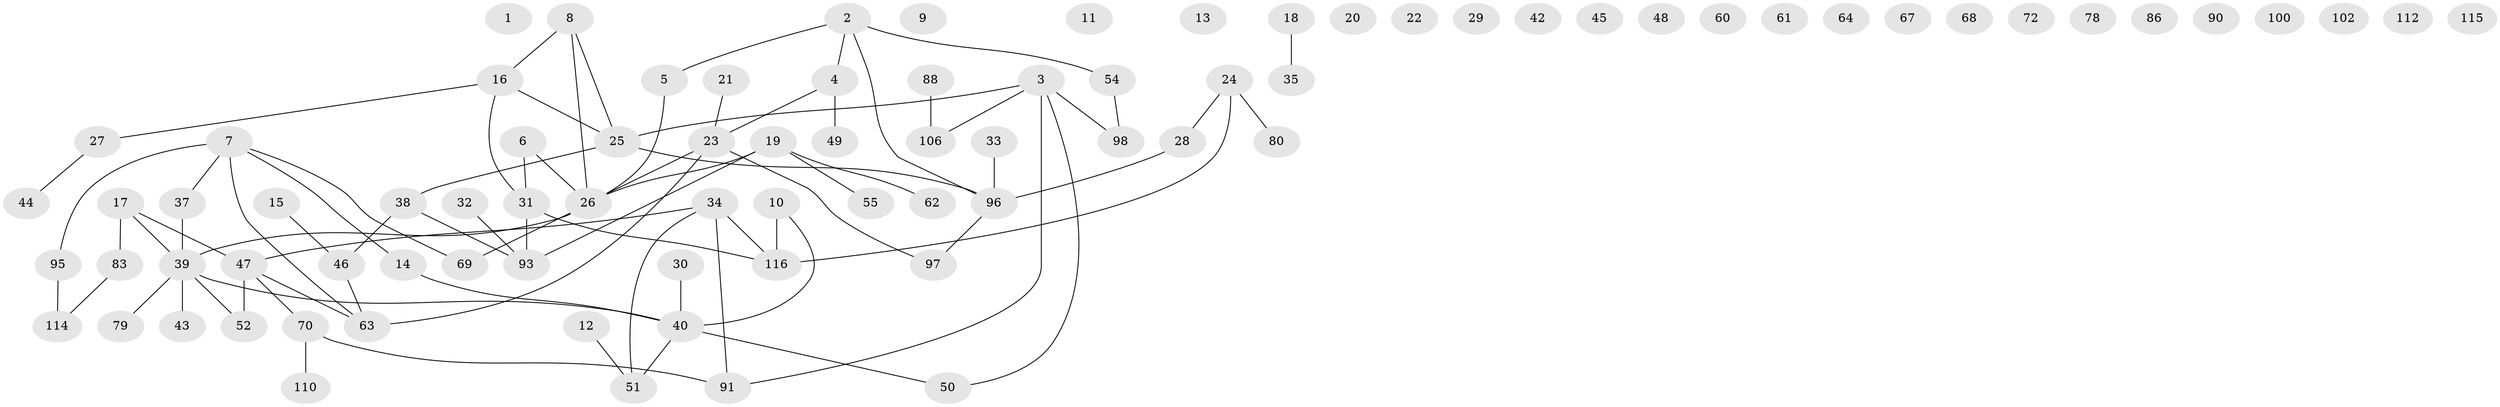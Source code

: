 // Generated by graph-tools (version 1.1) at 2025/23/03/03/25 07:23:24]
// undirected, 83 vertices, 80 edges
graph export_dot {
graph [start="1"]
  node [color=gray90,style=filled];
  1;
  2 [super="+73"];
  3 [super="+82"];
  4 [super="+65"];
  5 [super="+53"];
  6;
  7 [super="+87"];
  8 [super="+41"];
  9;
  10 [super="+36"];
  11;
  12;
  13;
  14 [super="+104"];
  15;
  16 [super="+57"];
  17;
  18 [super="+66"];
  19 [super="+81"];
  20;
  21;
  22;
  23 [super="+58"];
  24 [super="+113"];
  25 [super="+105"];
  26 [super="+94"];
  27 [super="+75"];
  28;
  29;
  30;
  31 [super="+99"];
  32 [super="+74"];
  33;
  34 [super="+56"];
  35;
  37;
  38 [super="+111"];
  39 [super="+59"];
  40 [super="+101"];
  42;
  43;
  44;
  45;
  46 [super="+84"];
  47 [super="+76"];
  48;
  49;
  50;
  51 [super="+85"];
  52;
  54 [super="+77"];
  55;
  60 [super="+89"];
  61;
  62 [super="+107"];
  63 [super="+71"];
  64;
  67;
  68;
  69;
  70 [super="+92"];
  72;
  78;
  79;
  80;
  83 [super="+108"];
  86;
  88;
  90;
  91;
  93;
  95;
  96 [super="+103"];
  97;
  98 [super="+109"];
  100;
  102;
  106;
  110;
  112;
  114;
  115;
  116;
  2 -- 96;
  2 -- 54;
  2 -- 4;
  2 -- 5;
  3 -- 25;
  3 -- 50;
  3 -- 98;
  3 -- 91;
  3 -- 106;
  4 -- 23;
  4 -- 49;
  5 -- 26;
  6 -- 26;
  6 -- 31;
  7 -- 14;
  7 -- 69;
  7 -- 95;
  7 -- 63;
  7 -- 37;
  8 -- 25;
  8 -- 26;
  8 -- 16;
  10 -- 116;
  10 -- 40;
  12 -- 51;
  14 -- 40;
  15 -- 46;
  16 -- 31;
  16 -- 25;
  16 -- 27;
  17 -- 39;
  17 -- 83;
  17 -- 47;
  18 -- 35;
  19 -- 55;
  19 -- 26;
  19 -- 93;
  19 -- 62;
  21 -- 23;
  23 -- 63;
  23 -- 26;
  23 -- 97;
  24 -- 28;
  24 -- 80;
  24 -- 116;
  25 -- 38;
  25 -- 96;
  26 -- 69;
  26 -- 39;
  27 -- 44;
  28 -- 96;
  30 -- 40;
  31 -- 116;
  31 -- 93;
  32 -- 93;
  33 -- 96;
  34 -- 91;
  34 -- 116;
  34 -- 47;
  34 -- 51;
  37 -- 39;
  38 -- 93;
  38 -- 46;
  39 -- 43;
  39 -- 52;
  39 -- 79;
  39 -- 40;
  40 -- 50;
  40 -- 51;
  46 -- 63;
  47 -- 70;
  47 -- 52;
  47 -- 63;
  54 -- 98;
  70 -- 91;
  70 -- 110;
  83 -- 114;
  88 -- 106;
  95 -- 114;
  96 -- 97;
}
